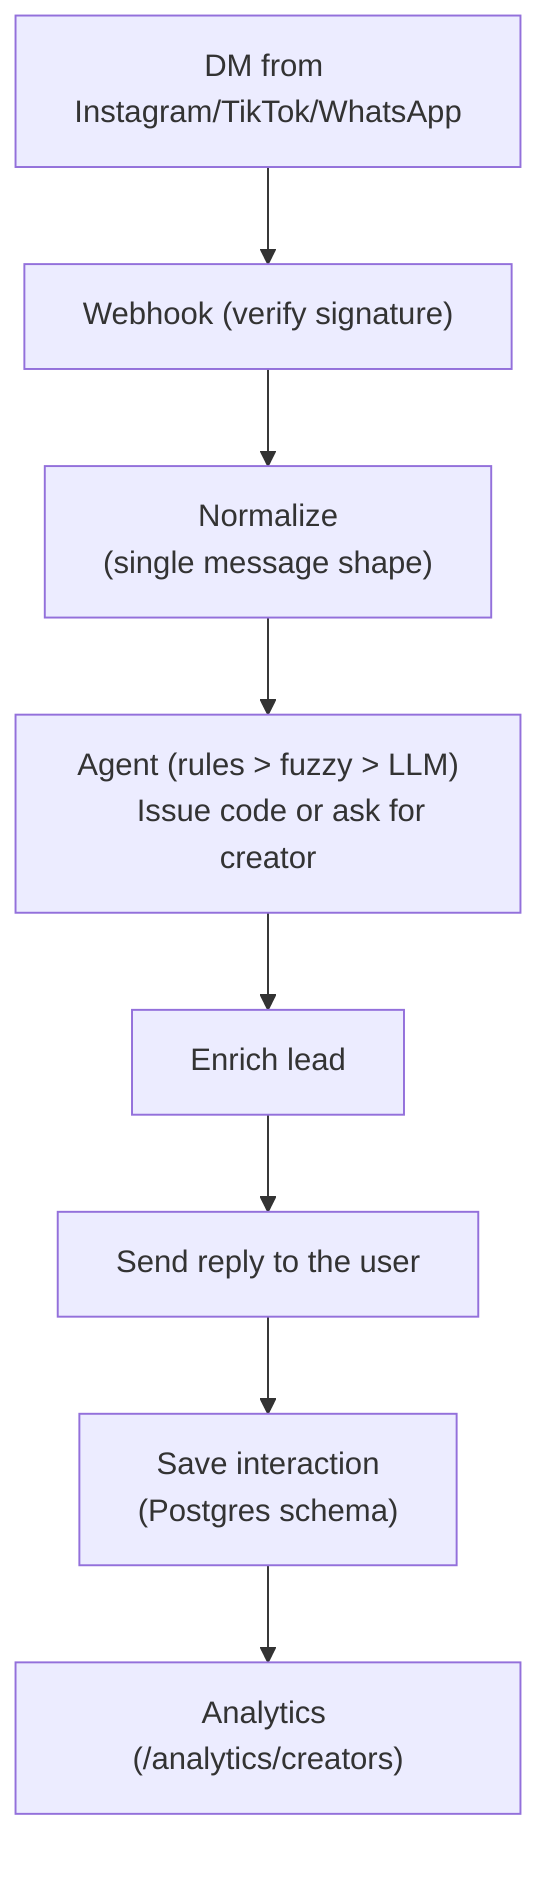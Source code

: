 flowchart TD
    P["DM from Instagram/TikTok/WhatsApp"] --> W["Webhook (verify signature)"]
    W --> N["Normalize 
    (single message shape)"]
    N --> A["Agent (rules > fuzzy > LLM)
    Issue code or ask for creator"]
    A --> E["Enrich lead"]
    E --> R["Send reply to the user"]
    R --> D["Save interaction 
    (Postgres schema)"]
    D --> X["Analytics (/analytics/creators)"]